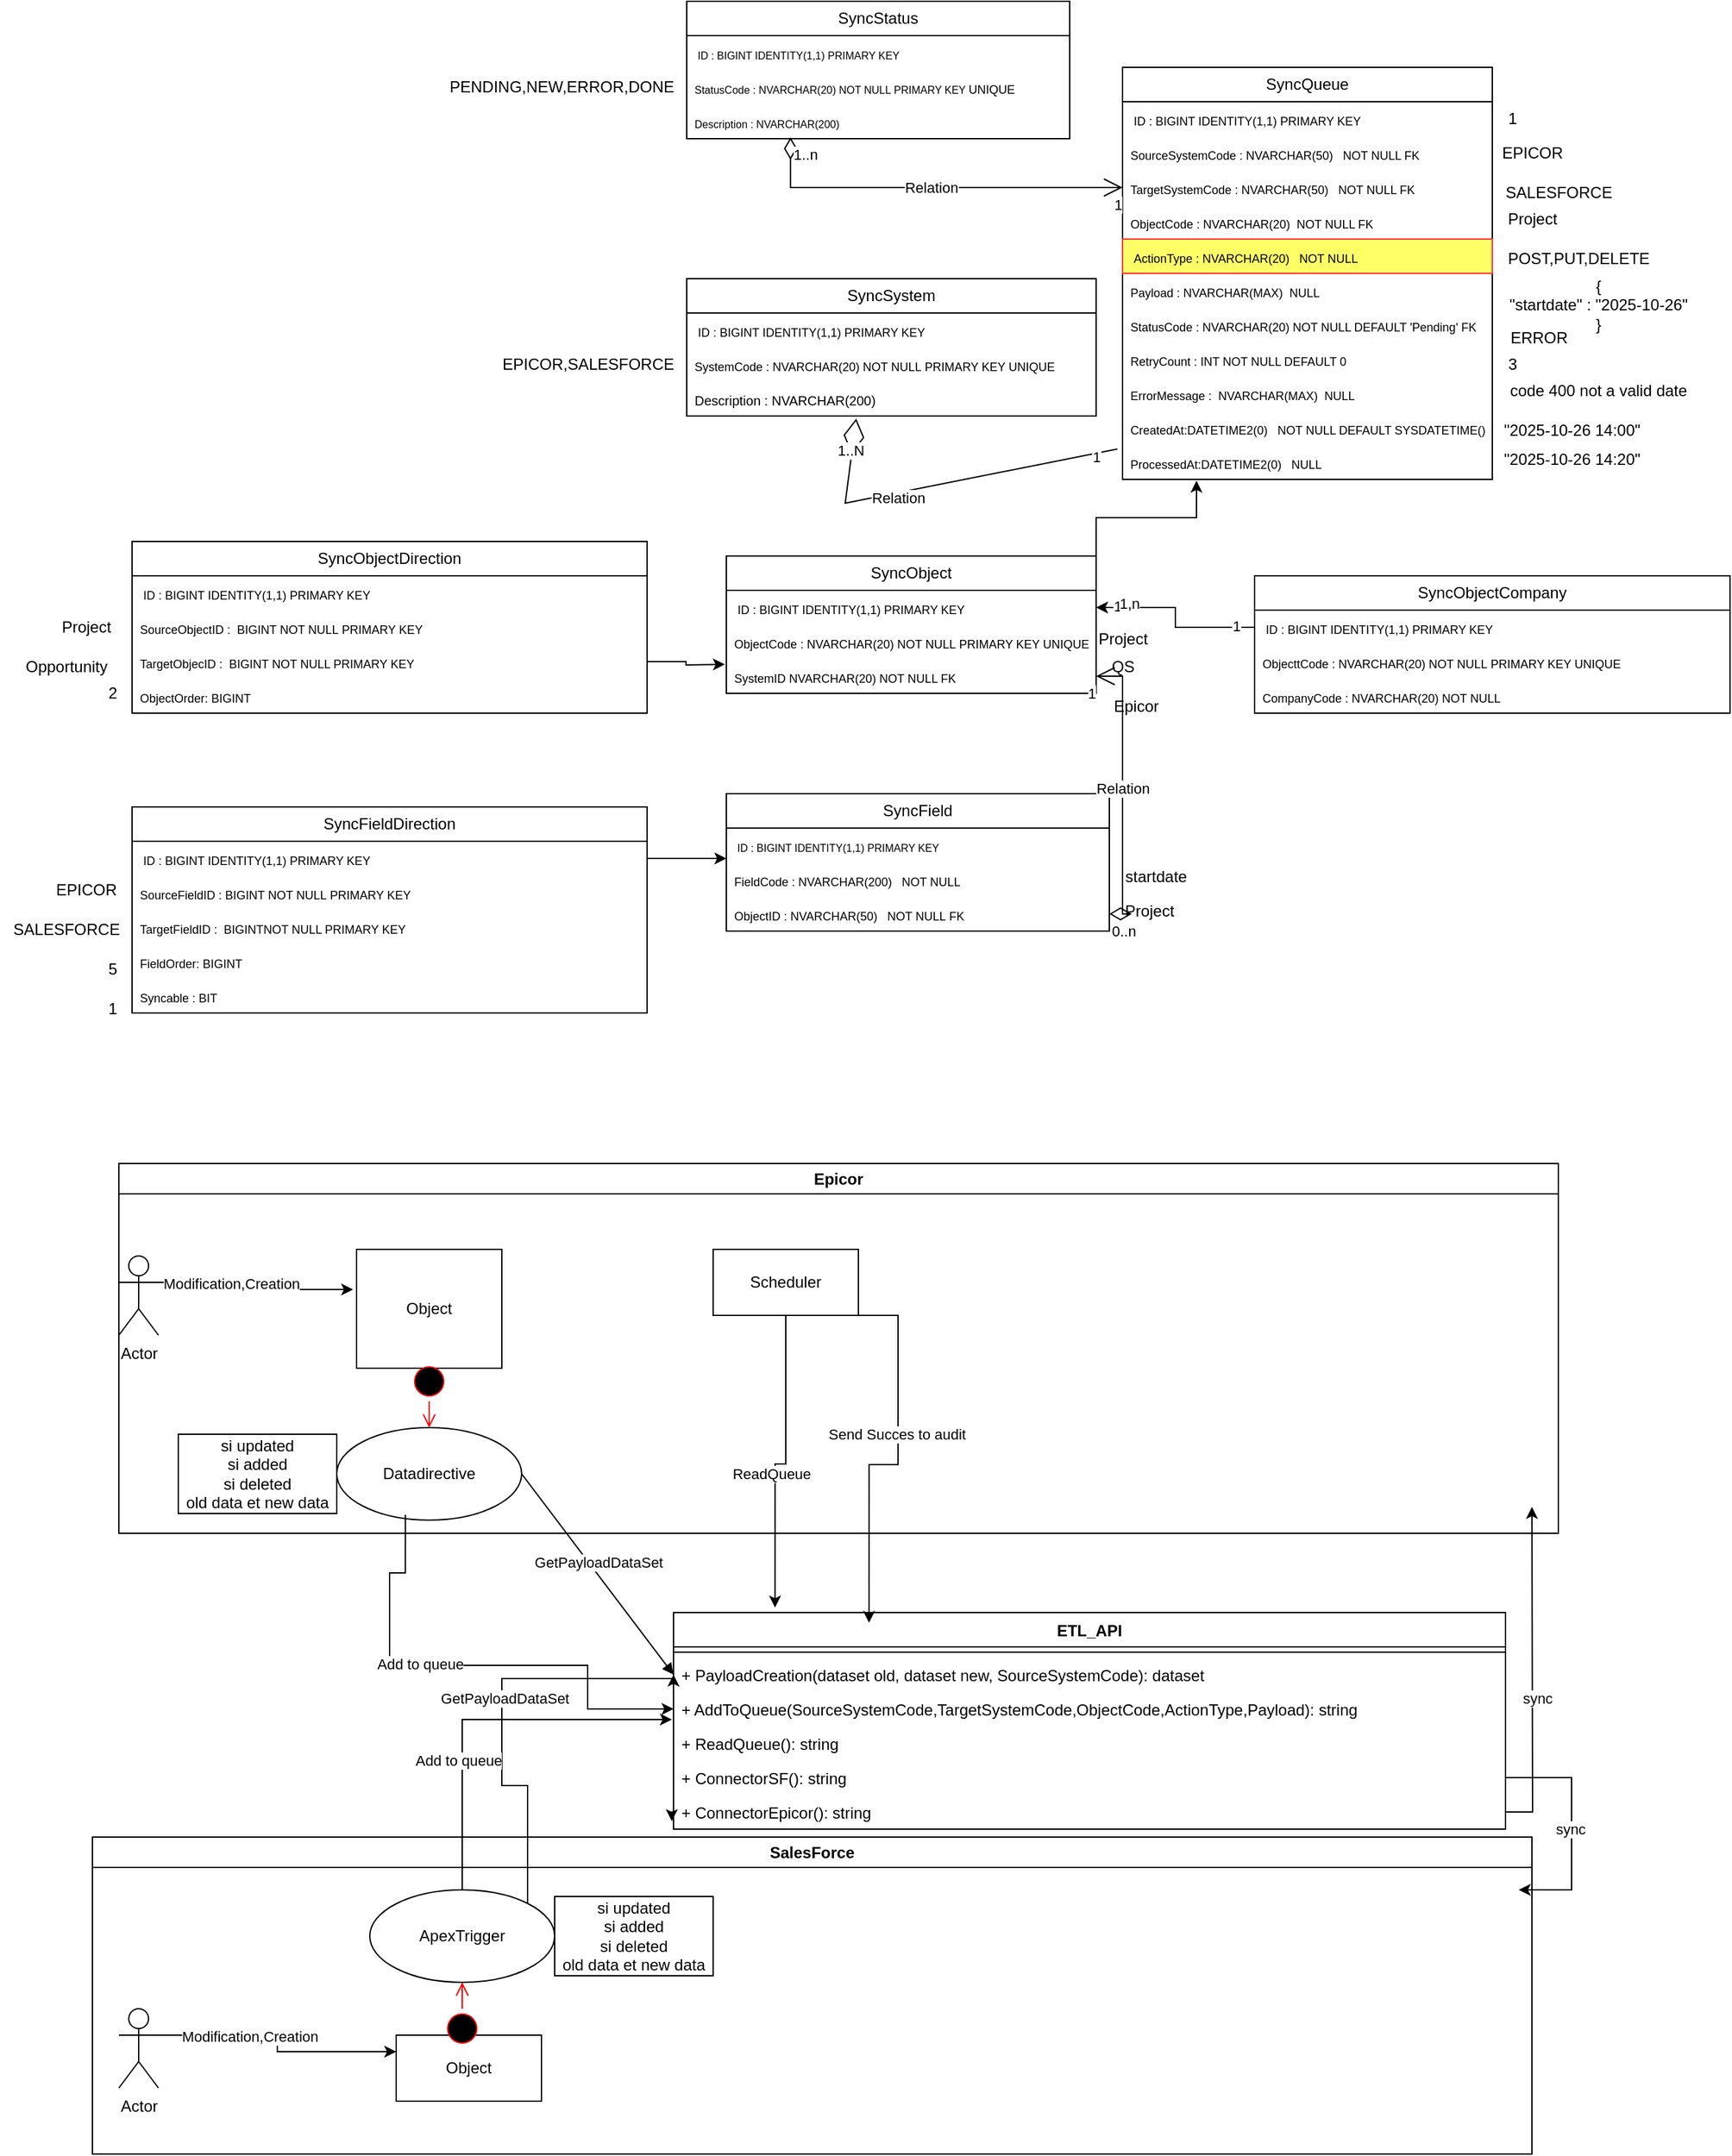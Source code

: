 <mxfile version="28.2.5">
  <diagram name="Page-1" id="Aj5_N3WaNxsP5dWTPXrr">
    <mxGraphModel dx="2253" dy="751" grid="1" gridSize="10" guides="1" tooltips="1" connect="1" arrows="1" fold="1" page="1" pageScale="1" pageWidth="827" pageHeight="1169" math="0" shadow="0">
      <root>
        <mxCell id="0" />
        <mxCell id="1" parent="0" />
        <mxCell id="Qb6BTMtfL8MH-y7f0pIz-1" value="&lt;span data-teams=&quot;true&quot;&gt;SyncQueue&lt;/span&gt;" style="swimlane;fontStyle=0;childLayout=stackLayout;horizontal=1;startSize=26;fillColor=none;horizontalStack=0;resizeParent=1;resizeParentMax=0;resizeLast=0;collapsible=1;marginBottom=0;whiteSpace=wrap;html=1;" parent="1" vertex="1">
          <mxGeometry x="290" y="70" width="280" height="312" as="geometry" />
        </mxCell>
        <mxCell id="Qb6BTMtfL8MH-y7f0pIz-2" value="&lt;span data-teams=&quot;true&quot;&gt;&lt;font style=&quot;font-size: 9px;&quot;&gt;&amp;nbsp;ID : BIGINT IDENTITY(1,1) PRIMARY KEY&lt;/font&gt;&lt;/span&gt;" style="text;strokeColor=none;fillColor=none;align=left;verticalAlign=top;spacingLeft=4;spacingRight=4;overflow=hidden;rotatable=0;points=[[0,0.5],[1,0.5]];portConstraint=eastwest;whiteSpace=wrap;html=1;" parent="Qb6BTMtfL8MH-y7f0pIz-1" vertex="1">
          <mxGeometry y="26" width="280" height="26" as="geometry" />
        </mxCell>
        <mxCell id="Qb6BTMtfL8MH-y7f0pIz-3" value="&lt;span data-teams=&quot;true&quot;&gt;&lt;font style=&quot;font-size: 9px;&quot;&gt;SourceSystemCode : NVARCHAR(50)&amp;nbsp;&amp;nbsp; NOT NULL FK&lt;/font&gt;&lt;/span&gt;" style="text;strokeColor=none;fillColor=none;align=left;verticalAlign=top;spacingLeft=4;spacingRight=4;overflow=hidden;rotatable=0;points=[[0,0.5],[1,0.5]];portConstraint=eastwest;whiteSpace=wrap;html=1;" parent="Qb6BTMtfL8MH-y7f0pIz-1" vertex="1">
          <mxGeometry y="52" width="280" height="26" as="geometry" />
        </mxCell>
        <mxCell id="Qb6BTMtfL8MH-y7f0pIz-4" value="&lt;span data-teams=&quot;true&quot;&gt;&lt;font style=&quot;font-size: 9px;&quot;&gt;TargetSystemCode : NVARCHAR(50)&amp;nbsp;&amp;nbsp; NOT NULL FK&lt;/font&gt;&lt;/span&gt;" style="text;strokeColor=none;fillColor=none;align=left;verticalAlign=top;spacingLeft=4;spacingRight=4;overflow=hidden;rotatable=0;points=[[0,0.5],[1,0.5]];portConstraint=eastwest;whiteSpace=wrap;html=1;" parent="Qb6BTMtfL8MH-y7f0pIz-1" vertex="1">
          <mxGeometry y="78" width="280" height="26" as="geometry" />
        </mxCell>
        <mxCell id="MTBKCmyBLElkbQ5yRE9a-2" value="&lt;span data-teams=&quot;true&quot;&gt;&lt;font style=&quot;font-size: 9px;&quot;&gt;ObjectCode : NVARCHAR(20)&amp;nbsp; NOT NULL FK&lt;/font&gt;&lt;/span&gt;" style="text;strokeColor=none;fillColor=none;align=left;verticalAlign=top;spacingLeft=4;spacingRight=4;overflow=hidden;rotatable=0;points=[[0,0.5],[1,0.5]];portConstraint=eastwest;whiteSpace=wrap;html=1;" parent="Qb6BTMtfL8MH-y7f0pIz-1" vertex="1">
          <mxGeometry y="104" width="280" height="26" as="geometry" />
        </mxCell>
        <mxCell id="MTBKCmyBLElkbQ5yRE9a-3" value="&lt;span data-teams=&quot;true&quot;&gt;&lt;font style=&quot;font-size: 9px;&quot;&gt;&amp;nbsp;ActionType : NVARCHAR(20)&amp;nbsp;&amp;nbsp; NOT NULL&lt;/font&gt;&lt;/span&gt;" style="text;strokeColor=#FF3333;fillColor=#FFFF66;align=left;verticalAlign=top;spacingLeft=4;spacingRight=4;overflow=hidden;rotatable=0;points=[[0,0.5],[1,0.5]];portConstraint=eastwest;whiteSpace=wrap;html=1;" parent="Qb6BTMtfL8MH-y7f0pIz-1" vertex="1">
          <mxGeometry y="130" width="280" height="26" as="geometry" />
        </mxCell>
        <mxCell id="MTBKCmyBLElkbQ5yRE9a-4" value="&lt;span data-teams=&quot;true&quot;&gt;&lt;font style=&quot;font-size: 9px;&quot;&gt;Payload : NVARCHAR(MAX)&amp;nbsp; NULL&lt;/font&gt;&lt;/span&gt;" style="text;strokeColor=none;fillColor=none;align=left;verticalAlign=top;spacingLeft=4;spacingRight=4;overflow=hidden;rotatable=0;points=[[0,0.5],[1,0.5]];portConstraint=eastwest;whiteSpace=wrap;html=1;" parent="Qb6BTMtfL8MH-y7f0pIz-1" vertex="1">
          <mxGeometry y="156" width="280" height="26" as="geometry" />
        </mxCell>
        <mxCell id="MTBKCmyBLElkbQ5yRE9a-5" value="&lt;span data-teams=&quot;true&quot;&gt;&lt;font style=&quot;font-size: 9px;&quot;&gt;StatusCode : NVARCHAR(20) NOT NULL DEFAULT &#39;Pending&#39; FK&lt;/font&gt;&lt;/span&gt;" style="text;strokeColor=none;fillColor=none;align=left;verticalAlign=top;spacingLeft=4;spacingRight=4;overflow=hidden;rotatable=0;points=[[0,0.5],[1,0.5]];portConstraint=eastwest;whiteSpace=wrap;html=1;" parent="Qb6BTMtfL8MH-y7f0pIz-1" vertex="1">
          <mxGeometry y="182" width="280" height="26" as="geometry" />
        </mxCell>
        <mxCell id="MTBKCmyBLElkbQ5yRE9a-6" value="&lt;span data-teams=&quot;true&quot;&gt;&lt;font style=&quot;font-size: 9px;&quot;&gt;RetryCount : INT NOT NULL DEFAULT 0&lt;/font&gt;&lt;/span&gt;" style="text;strokeColor=none;fillColor=none;align=left;verticalAlign=top;spacingLeft=4;spacingRight=4;overflow=hidden;rotatable=0;points=[[0,0.5],[1,0.5]];portConstraint=eastwest;whiteSpace=wrap;html=1;" parent="Qb6BTMtfL8MH-y7f0pIz-1" vertex="1">
          <mxGeometry y="208" width="280" height="26" as="geometry" />
        </mxCell>
        <mxCell id="MTBKCmyBLElkbQ5yRE9a-7" value="&lt;span data-teams=&quot;true&quot;&gt;&lt;font style=&quot;font-size: 9px;&quot;&gt;ErrorMessage :&amp;nbsp; NVARCHAR(MAX)&amp;nbsp; NULL&lt;/font&gt;&lt;/span&gt;" style="text;strokeColor=none;fillColor=none;align=left;verticalAlign=top;spacingLeft=4;spacingRight=4;overflow=hidden;rotatable=0;points=[[0,0.5],[1,0.5]];portConstraint=eastwest;whiteSpace=wrap;html=1;" parent="Qb6BTMtfL8MH-y7f0pIz-1" vertex="1">
          <mxGeometry y="234" width="280" height="26" as="geometry" />
        </mxCell>
        <mxCell id="MTBKCmyBLElkbQ5yRE9a-8" value="&lt;span data-teams=&quot;true&quot;&gt;&lt;font style=&quot;font-size: 9px;&quot;&gt;CreatedAt:DATETIME2(0)&amp;nbsp;&amp;nbsp; NOT NULL DEFAULT SYSDATETIME()&lt;/font&gt;&lt;/span&gt;" style="text;strokeColor=none;fillColor=none;align=left;verticalAlign=top;spacingLeft=4;spacingRight=4;overflow=hidden;rotatable=0;points=[[0,0.5],[1,0.5]];portConstraint=eastwest;whiteSpace=wrap;html=1;" parent="Qb6BTMtfL8MH-y7f0pIz-1" vertex="1">
          <mxGeometry y="260" width="280" height="26" as="geometry" />
        </mxCell>
        <mxCell id="MTBKCmyBLElkbQ5yRE9a-9" value="&lt;span data-teams=&quot;true&quot;&gt;&lt;font style=&quot;font-size: 9px;&quot;&gt;ProcessedAt:DATETIME2(0)&amp;nbsp;&amp;nbsp; NULL&lt;/font&gt;&lt;/span&gt;" style="text;strokeColor=none;fillColor=none;align=left;verticalAlign=top;spacingLeft=4;spacingRight=4;overflow=hidden;rotatable=0;points=[[0,0.5],[1,0.5]];portConstraint=eastwest;whiteSpace=wrap;html=1;" parent="Qb6BTMtfL8MH-y7f0pIz-1" vertex="1">
          <mxGeometry y="286" width="280" height="26" as="geometry" />
        </mxCell>
        <mxCell id="MTBKCmyBLElkbQ5yRE9a-10" value="SyncStatus" style="swimlane;fontStyle=0;childLayout=stackLayout;horizontal=1;startSize=26;fillColor=none;horizontalStack=0;resizeParent=1;resizeParentMax=0;resizeLast=0;collapsible=1;marginBottom=0;whiteSpace=wrap;html=1;" parent="1" vertex="1">
          <mxGeometry x="-40" y="20" width="290" height="104" as="geometry" />
        </mxCell>
        <mxCell id="MTBKCmyBLElkbQ5yRE9a-11" value="&lt;font style=&quot;font-size: 8px;&quot;&gt;&amp;nbsp;ID : BIGINT IDENTITY(1,1) PRIMARY KEY&lt;/font&gt;" style="text;strokeColor=none;fillColor=none;align=left;verticalAlign=top;spacingLeft=4;spacingRight=4;overflow=hidden;rotatable=0;points=[[0,0.5],[1,0.5]];portConstraint=eastwest;whiteSpace=wrap;html=1;" parent="MTBKCmyBLElkbQ5yRE9a-10" vertex="1">
          <mxGeometry y="26" width="290" height="26" as="geometry" />
        </mxCell>
        <mxCell id="MTBKCmyBLElkbQ5yRE9a-13" value="&lt;font style=&quot;font-size: 8px;&quot;&gt;&lt;font style=&quot;&quot;&gt;StatusCode&amp;nbsp;: NVARCHAR(20) NOT NULL&amp;nbsp;&lt;/font&gt;PRIMARY KEY&amp;nbsp;&lt;/font&gt;&lt;span style=&quot;font-size: 9px;&quot;&gt;UNIQUE&lt;/span&gt;" style="text;strokeColor=none;fillColor=none;align=left;verticalAlign=top;spacingLeft=4;spacingRight=4;overflow=hidden;rotatable=0;points=[[0,0.5],[1,0.5]];portConstraint=eastwest;whiteSpace=wrap;html=1;" parent="MTBKCmyBLElkbQ5yRE9a-10" vertex="1">
          <mxGeometry y="52" width="290" height="26" as="geometry" />
        </mxCell>
        <mxCell id="MTBKCmyBLElkbQ5yRE9a-19" value="&lt;font style=&quot;font-size: 8px;&quot;&gt;Description :&amp;nbsp;NVARCHAR(200)&amp;nbsp;&lt;/font&gt;" style="text;strokeColor=none;fillColor=none;align=left;verticalAlign=top;spacingLeft=4;spacingRight=4;overflow=hidden;rotatable=0;points=[[0,0.5],[1,0.5]];portConstraint=eastwest;whiteSpace=wrap;html=1;" parent="MTBKCmyBLElkbQ5yRE9a-10" vertex="1">
          <mxGeometry y="78" width="290" height="26" as="geometry" />
        </mxCell>
        <mxCell id="MTBKCmyBLElkbQ5yRE9a-16" value="Relation" style="endArrow=open;html=1;endSize=12;startArrow=diamondThin;startSize=14;startFill=0;edgeStyle=orthogonalEdgeStyle;rounded=0;entryX=0;entryY=0.5;entryDx=0;entryDy=0;exitX=0.271;exitY=0.962;exitDx=0;exitDy=0;exitPerimeter=0;" parent="1" source="MTBKCmyBLElkbQ5yRE9a-19" target="Qb6BTMtfL8MH-y7f0pIz-4" edge="1">
          <mxGeometry relative="1" as="geometry">
            <mxPoint x="97" y="130" as="sourcePoint" />
            <mxPoint x="250.0" y="198.914" as="targetPoint" />
          </mxGeometry>
        </mxCell>
        <mxCell id="MTBKCmyBLElkbQ5yRE9a-17" value="1..n" style="edgeLabel;resizable=0;html=1;align=left;verticalAlign=top;" parent="MTBKCmyBLElkbQ5yRE9a-16" connectable="0" vertex="1">
          <mxGeometry x="-1" relative="1" as="geometry" />
        </mxCell>
        <mxCell id="MTBKCmyBLElkbQ5yRE9a-18" value="1" style="edgeLabel;resizable=0;html=1;align=right;verticalAlign=top;" parent="MTBKCmyBLElkbQ5yRE9a-16" connectable="0" vertex="1">
          <mxGeometry x="1" relative="1" as="geometry" />
        </mxCell>
        <mxCell id="MTBKCmyBLElkbQ5yRE9a-21" value="SyncField" style="swimlane;fontStyle=0;childLayout=stackLayout;horizontal=1;startSize=26;fillColor=none;horizontalStack=0;resizeParent=1;resizeParentMax=0;resizeLast=0;collapsible=1;marginBottom=0;whiteSpace=wrap;html=1;" parent="1" vertex="1">
          <mxGeometry x="-10" y="620" width="290" height="104" as="geometry" />
        </mxCell>
        <mxCell id="MTBKCmyBLElkbQ5yRE9a-22" value="&lt;span style=&quot;font-size: 8px;&quot;&gt;&amp;nbsp;ID : BIGINT IDENTITY(1,1) PRIMARY KEY&lt;/span&gt;" style="text;strokeColor=none;fillColor=none;align=left;verticalAlign=top;spacingLeft=4;spacingRight=4;overflow=hidden;rotatable=0;points=[[0,0.5],[1,0.5]];portConstraint=eastwest;whiteSpace=wrap;html=1;" parent="MTBKCmyBLElkbQ5yRE9a-21" vertex="1">
          <mxGeometry y="26" width="290" height="26" as="geometry" />
        </mxCell>
        <mxCell id="Qzrrch7IK2g1BgYNQHYs-12" value="&lt;font style=&quot;font-size: 9px;&quot;&gt;FieldCode : NVARCHAR(200)&amp;nbsp;&amp;nbsp; NOT NULL&amp;nbsp;&lt;/font&gt;" style="text;strokeColor=none;fillColor=none;align=left;verticalAlign=top;spacingLeft=4;spacingRight=4;overflow=hidden;rotatable=0;points=[[0,0.5],[1,0.5]];portConstraint=eastwest;whiteSpace=wrap;html=1;" parent="MTBKCmyBLElkbQ5yRE9a-21" vertex="1">
          <mxGeometry y="52" width="290" height="26" as="geometry" />
        </mxCell>
        <mxCell id="MTBKCmyBLElkbQ5yRE9a-23" value="&lt;span style=&quot;font-size: 9px;&quot;&gt;ObjectID : NVARCHAR(50)&amp;nbsp;&amp;nbsp; NOT NULL&amp;nbsp;&lt;/span&gt;&lt;span style=&quot;font-size: 9px;&quot;&gt;FK&lt;/span&gt;" style="text;strokeColor=none;fillColor=none;align=left;verticalAlign=top;spacingLeft=4;spacingRight=4;overflow=hidden;rotatable=0;points=[[0,0.5],[1,0.5]];portConstraint=eastwest;whiteSpace=wrap;html=1;" parent="MTBKCmyBLElkbQ5yRE9a-21" vertex="1">
          <mxGeometry y="78" width="290" height="26" as="geometry" />
        </mxCell>
        <mxCell id="MTBKCmyBLElkbQ5yRE9a-25" value="SyncSystem" style="swimlane;fontStyle=0;childLayout=stackLayout;horizontal=1;startSize=26;fillColor=none;horizontalStack=0;resizeParent=1;resizeParentMax=0;resizeLast=0;collapsible=1;marginBottom=0;whiteSpace=wrap;html=1;" parent="1" vertex="1">
          <mxGeometry x="-40" y="230" width="310" height="104" as="geometry" />
        </mxCell>
        <mxCell id="MTBKCmyBLElkbQ5yRE9a-26" value="&lt;span style=&quot;font-size: 9px;&quot;&gt;&amp;nbsp;ID : BIGINT IDENTITY(1,1) PRIMARY KEY&lt;/span&gt;" style="text;strokeColor=none;fillColor=none;align=left;verticalAlign=top;spacingLeft=4;spacingRight=4;overflow=hidden;rotatable=0;points=[[0,0.5],[1,0.5]];portConstraint=eastwest;whiteSpace=wrap;html=1;" parent="MTBKCmyBLElkbQ5yRE9a-25" vertex="1">
          <mxGeometry y="26" width="310" height="26" as="geometry" />
        </mxCell>
        <mxCell id="MTBKCmyBLElkbQ5yRE9a-27" value="&lt;font style=&quot;font-size: 9px;&quot;&gt;&lt;font style=&quot;&quot;&gt;SystemCode&amp;nbsp;: NVARCHAR(20) NOT NULL&amp;nbsp;&lt;/font&gt;PRIMARY KEY UNIQUE&lt;/font&gt;" style="text;strokeColor=none;fillColor=none;align=left;verticalAlign=top;spacingLeft=4;spacingRight=4;overflow=hidden;rotatable=0;points=[[0,0.5],[1,0.5]];portConstraint=eastwest;whiteSpace=wrap;html=1;" parent="MTBKCmyBLElkbQ5yRE9a-25" vertex="1">
          <mxGeometry y="52" width="310" height="26" as="geometry" />
        </mxCell>
        <mxCell id="MTBKCmyBLElkbQ5yRE9a-28" value="&lt;font style=&quot;font-size: 10px;&quot;&gt;Description :&amp;nbsp;NVARCHAR(200)&amp;nbsp;&lt;/font&gt;" style="text;strokeColor=none;fillColor=none;align=left;verticalAlign=top;spacingLeft=4;spacingRight=4;overflow=hidden;rotatable=0;points=[[0,0.5],[1,0.5]];portConstraint=eastwest;whiteSpace=wrap;html=1;" parent="MTBKCmyBLElkbQ5yRE9a-25" vertex="1">
          <mxGeometry y="78" width="310" height="26" as="geometry" />
        </mxCell>
        <mxCell id="MTBKCmyBLElkbQ5yRE9a-29" value="" style="endArrow=diamondThin;endFill=0;endSize=24;html=1;rounded=0;entryX=0.414;entryY=1.077;entryDx=0;entryDy=0;entryPerimeter=0;exitX=-0.014;exitY=1.115;exitDx=0;exitDy=0;exitPerimeter=0;" parent="1" source="MTBKCmyBLElkbQ5yRE9a-8" target="MTBKCmyBLElkbQ5yRE9a-28" edge="1">
          <mxGeometry width="160" relative="1" as="geometry">
            <mxPoint x="120" y="440" as="sourcePoint" />
            <mxPoint x="230" y="390" as="targetPoint" />
            <Array as="points">
              <mxPoint x="80" y="400" />
            </Array>
          </mxGeometry>
        </mxCell>
        <mxCell id="MTBKCmyBLElkbQ5yRE9a-30" value="1..N" style="edgeLabel;html=1;align=center;verticalAlign=middle;resizable=0;points=[];" parent="MTBKCmyBLElkbQ5yRE9a-29" vertex="1" connectable="0">
          <mxGeometry x="0.824" y="1" relative="1" as="geometry">
            <mxPoint as="offset" />
          </mxGeometry>
        </mxCell>
        <mxCell id="MTBKCmyBLElkbQ5yRE9a-31" value="1" style="edgeLabel;html=1;align=center;verticalAlign=middle;resizable=0;points=[];" parent="MTBKCmyBLElkbQ5yRE9a-29" vertex="1" connectable="0">
          <mxGeometry x="-0.872" y="2" relative="1" as="geometry">
            <mxPoint as="offset" />
          </mxGeometry>
        </mxCell>
        <mxCell id="MTBKCmyBLElkbQ5yRE9a-32" value="Relation" style="edgeLabel;html=1;align=center;verticalAlign=middle;resizable=0;points=[];" parent="MTBKCmyBLElkbQ5yRE9a-29" vertex="1" connectable="0">
          <mxGeometry x="0.24" y="4" relative="1" as="geometry">
            <mxPoint as="offset" />
          </mxGeometry>
        </mxCell>
        <mxCell id="Qzrrch7IK2g1BgYNQHYs-1" value="SyncObject" style="swimlane;fontStyle=0;childLayout=stackLayout;horizontal=1;startSize=26;fillColor=none;horizontalStack=0;resizeParent=1;resizeParentMax=0;resizeLast=0;collapsible=1;marginBottom=0;whiteSpace=wrap;html=1;" parent="1" vertex="1">
          <mxGeometry x="-10" y="440" width="280" height="104" as="geometry" />
        </mxCell>
        <mxCell id="Qzrrch7IK2g1BgYNQHYs-2" value="&lt;span style=&quot;font-size: 9px;&quot;&gt;&amp;nbsp;ID : BIGINT IDENTITY(1,1) PRIMARY KEY&lt;/span&gt;" style="text;strokeColor=none;fillColor=none;align=left;verticalAlign=top;spacingLeft=4;spacingRight=4;overflow=hidden;rotatable=0;points=[[0,0.5],[1,0.5]];portConstraint=eastwest;whiteSpace=wrap;html=1;" parent="Qzrrch7IK2g1BgYNQHYs-1" vertex="1">
          <mxGeometry y="26" width="280" height="26" as="geometry" />
        </mxCell>
        <mxCell id="Qzrrch7IK2g1BgYNQHYs-3" value="&lt;font style=&quot;font-size: 9px;&quot;&gt;ObjectCode&amp;nbsp;&lt;font style=&quot;&quot;&gt;: NVARCHAR(20) NOT NULL&amp;nbsp;&lt;/font&gt;PRIMARY KEY UNIQUE&lt;/font&gt;" style="text;strokeColor=none;fillColor=none;align=left;verticalAlign=top;spacingLeft=4;spacingRight=4;overflow=hidden;rotatable=0;points=[[0,0.5],[1,0.5]];portConstraint=eastwest;whiteSpace=wrap;html=1;" parent="Qzrrch7IK2g1BgYNQHYs-1" vertex="1">
          <mxGeometry y="52" width="280" height="26" as="geometry" />
        </mxCell>
        <mxCell id="Qzrrch7IK2g1BgYNQHYs-8" value="&lt;font style=&quot;font-size: 9px;&quot;&gt;SystemID&amp;nbsp;&lt;font style=&quot;&quot;&gt;NVARCHAR(20) NOT NULL FK&lt;/font&gt;&amp;nbsp;&lt;/font&gt;" style="text;strokeColor=none;fillColor=none;align=left;verticalAlign=top;spacingLeft=4;spacingRight=4;overflow=hidden;rotatable=0;points=[[0,0.5],[1,0.5]];portConstraint=eastwest;whiteSpace=wrap;html=1;" parent="Qzrrch7IK2g1BgYNQHYs-1" vertex="1">
          <mxGeometry y="78" width="280" height="26" as="geometry" />
        </mxCell>
        <mxCell id="Qzrrch7IK2g1BgYNQHYs-9" value="Relation" style="endArrow=open;html=1;endSize=12;startArrow=diamondThin;startSize=14;startFill=0;edgeStyle=orthogonalEdgeStyle;rounded=0;entryX=1;entryY=0.5;entryDx=0;entryDy=0;exitX=1;exitY=0.5;exitDx=0;exitDy=0;" parent="1" source="MTBKCmyBLElkbQ5yRE9a-23" target="Qzrrch7IK2g1BgYNQHYs-8" edge="1">
          <mxGeometry relative="1" as="geometry">
            <mxPoint x="300" y="680" as="sourcePoint" />
            <mxPoint x="330" y="560" as="targetPoint" />
          </mxGeometry>
        </mxCell>
        <mxCell id="Qzrrch7IK2g1BgYNQHYs-10" value="0..n" style="edgeLabel;resizable=0;html=1;align=left;verticalAlign=top;" parent="Qzrrch7IK2g1BgYNQHYs-9" connectable="0" vertex="1">
          <mxGeometry x="-1" relative="1" as="geometry" />
        </mxCell>
        <mxCell id="Qzrrch7IK2g1BgYNQHYs-11" value="1" style="edgeLabel;resizable=0;html=1;align=right;verticalAlign=top;" parent="Qzrrch7IK2g1BgYNQHYs-9" connectable="0" vertex="1">
          <mxGeometry x="1" relative="1" as="geometry" />
        </mxCell>
        <mxCell id="hNZ9rFo7HgNfVF230UiR-13" value="Epicor" style="swimlane;whiteSpace=wrap;html=1;" parent="1" vertex="1">
          <mxGeometry x="-470" y="900" width="1090" height="280" as="geometry" />
        </mxCell>
        <mxCell id="hNZ9rFo7HgNfVF230UiR-14" value="Object" style="html=1;whiteSpace=wrap;" parent="hNZ9rFo7HgNfVF230UiR-13" vertex="1">
          <mxGeometry x="180" y="65" width="110" height="90" as="geometry" />
        </mxCell>
        <mxCell id="hNZ9rFo7HgNfVF230UiR-16" style="edgeStyle=orthogonalEdgeStyle;rounded=0;orthogonalLoop=1;jettySize=auto;html=1;exitX=1;exitY=0.333;exitDx=0;exitDy=0;exitPerimeter=0;entryX=-0.024;entryY=0.338;entryDx=0;entryDy=0;entryPerimeter=0;" parent="hNZ9rFo7HgNfVF230UiR-13" source="hNZ9rFo7HgNfVF230UiR-15" target="hNZ9rFo7HgNfVF230UiR-14" edge="1">
          <mxGeometry relative="1" as="geometry">
            <mxPoint x="110" y="100.118" as="targetPoint" />
          </mxGeometry>
        </mxCell>
        <mxCell id="hNZ9rFo7HgNfVF230UiR-17" value="Modification,Creation" style="edgeLabel;html=1;align=center;verticalAlign=middle;resizable=0;points=[];" parent="hNZ9rFo7HgNfVF230UiR-16" vertex="1" connectable="0">
          <mxGeometry x="-0.286" y="-1" relative="1" as="geometry">
            <mxPoint as="offset" />
          </mxGeometry>
        </mxCell>
        <mxCell id="hNZ9rFo7HgNfVF230UiR-15" value="Actor" style="shape=umlActor;verticalLabelPosition=bottom;verticalAlign=top;html=1;" parent="hNZ9rFo7HgNfVF230UiR-13" vertex="1">
          <mxGeometry y="70" width="30" height="60" as="geometry" />
        </mxCell>
        <mxCell id="hNZ9rFo7HgNfVF230UiR-20" value="Datadirective" style="ellipse;whiteSpace=wrap;html=1;" parent="hNZ9rFo7HgNfVF230UiR-13" vertex="1">
          <mxGeometry x="165" y="200" width="140" height="70" as="geometry" />
        </mxCell>
        <mxCell id="hNZ9rFo7HgNfVF230UiR-21" value="" style="ellipse;html=1;shape=startState;fillColor=#000000;strokeColor=#ff0000;" parent="hNZ9rFo7HgNfVF230UiR-13" vertex="1">
          <mxGeometry x="220" y="150" width="30" height="30" as="geometry" />
        </mxCell>
        <mxCell id="hNZ9rFo7HgNfVF230UiR-22" value="" style="edgeStyle=orthogonalEdgeStyle;html=1;verticalAlign=bottom;endArrow=open;endSize=8;strokeColor=#ff0000;rounded=0;entryX=0.5;entryY=0;entryDx=0;entryDy=0;" parent="hNZ9rFo7HgNfVF230UiR-13" source="hNZ9rFo7HgNfVF230UiR-21" target="hNZ9rFo7HgNfVF230UiR-20" edge="1">
          <mxGeometry relative="1" as="geometry">
            <mxPoint x="235" y="240" as="targetPoint" />
          </mxGeometry>
        </mxCell>
        <mxCell id="hNZ9rFo7HgNfVF230UiR-47" value="Scheduler" style="html=1;whiteSpace=wrap;" parent="hNZ9rFo7HgNfVF230UiR-13" vertex="1">
          <mxGeometry x="450" y="65" width="110" height="50" as="geometry" />
        </mxCell>
        <mxCell id="hNZ9rFo7HgNfVF230UiR-72" value="si updated&lt;div&gt;si added&lt;/div&gt;&lt;div&gt;si deleted&lt;/div&gt;&lt;div&gt;old data et new data&lt;/div&gt;" style="rounded=0;whiteSpace=wrap;html=1;" parent="hNZ9rFo7HgNfVF230UiR-13" vertex="1">
          <mxGeometry x="45" y="205" width="120" height="60" as="geometry" />
        </mxCell>
        <mxCell id="hNZ9rFo7HgNfVF230UiR-33" value="ETL_API" style="swimlane;fontStyle=1;align=center;verticalAlign=top;childLayout=stackLayout;horizontal=1;startSize=26;horizontalStack=0;resizeParent=1;resizeParentMax=0;resizeLast=0;collapsible=1;marginBottom=0;whiteSpace=wrap;html=1;" parent="1" vertex="1">
          <mxGeometry x="-50" y="1240" width="630" height="164" as="geometry" />
        </mxCell>
        <mxCell id="hNZ9rFo7HgNfVF230UiR-35" value="" style="line;strokeWidth=1;fillColor=none;align=left;verticalAlign=middle;spacingTop=-1;spacingLeft=3;spacingRight=3;rotatable=0;labelPosition=right;points=[];portConstraint=eastwest;strokeColor=inherit;" parent="hNZ9rFo7HgNfVF230UiR-33" vertex="1">
          <mxGeometry y="26" width="630" height="8" as="geometry" />
        </mxCell>
        <mxCell id="hNZ9rFo7HgNfVF230UiR-36" value="+ PayloadCreation(dataset old, dataset new, SourceSystemCode): dataset" style="text;strokeColor=none;fillColor=none;align=left;verticalAlign=top;spacingLeft=4;spacingRight=4;overflow=hidden;rotatable=0;points=[[0,0.5],[1,0.5]];portConstraint=eastwest;whiteSpace=wrap;html=1;" parent="hNZ9rFo7HgNfVF230UiR-33" vertex="1">
          <mxGeometry y="34" width="630" height="26" as="geometry" />
        </mxCell>
        <mxCell id="hNZ9rFo7HgNfVF230UiR-37" value="+ AddToQueue(SourceSystemCode,TargetSystemCode,ObjectCode,ActionType,Payload): string" style="text;strokeColor=none;fillColor=none;align=left;verticalAlign=top;spacingLeft=4;spacingRight=4;overflow=hidden;rotatable=0;points=[[0,0.5],[1,0.5]];portConstraint=eastwest;whiteSpace=wrap;html=1;" parent="hNZ9rFo7HgNfVF230UiR-33" vertex="1">
          <mxGeometry y="60" width="630" height="26" as="geometry" />
        </mxCell>
        <mxCell id="hNZ9rFo7HgNfVF230UiR-52" value="+ ReadQueue(): string" style="text;strokeColor=none;fillColor=none;align=left;verticalAlign=top;spacingLeft=4;spacingRight=4;overflow=hidden;rotatable=0;points=[[0,0.5],[1,0.5]];portConstraint=eastwest;whiteSpace=wrap;html=1;" parent="hNZ9rFo7HgNfVF230UiR-33" vertex="1">
          <mxGeometry y="86" width="630" height="26" as="geometry" />
        </mxCell>
        <mxCell id="hNZ9rFo7HgNfVF230UiR-69" style="edgeStyle=orthogonalEdgeStyle;rounded=0;orthogonalLoop=1;jettySize=auto;html=1;exitX=1;exitY=0.5;exitDx=0;exitDy=0;" parent="hNZ9rFo7HgNfVF230UiR-33" source="hNZ9rFo7HgNfVF230UiR-65" edge="1">
          <mxGeometry relative="1" as="geometry">
            <mxPoint x="640" y="210" as="targetPoint" />
            <Array as="points">
              <mxPoint x="680" y="125" />
              <mxPoint x="680" y="210" />
            </Array>
          </mxGeometry>
        </mxCell>
        <mxCell id="hNZ9rFo7HgNfVF230UiR-71" value="sync" style="edgeLabel;html=1;align=center;verticalAlign=middle;resizable=0;points=[];" parent="hNZ9rFo7HgNfVF230UiR-69" vertex="1" connectable="0">
          <mxGeometry x="0.017" y="-1" relative="1" as="geometry">
            <mxPoint as="offset" />
          </mxGeometry>
        </mxCell>
        <mxCell id="hNZ9rFo7HgNfVF230UiR-65" value="+ ConnectorSF(): string" style="text;strokeColor=none;fillColor=none;align=left;verticalAlign=top;spacingLeft=4;spacingRight=4;overflow=hidden;rotatable=0;points=[[0,0.5],[1,0.5]];portConstraint=eastwest;whiteSpace=wrap;html=1;" parent="hNZ9rFo7HgNfVF230UiR-33" vertex="1">
          <mxGeometry y="112" width="630" height="26" as="geometry" />
        </mxCell>
        <mxCell id="hNZ9rFo7HgNfVF230UiR-68" style="edgeStyle=orthogonalEdgeStyle;rounded=0;orthogonalLoop=1;jettySize=auto;html=1;exitX=1;exitY=0.5;exitDx=0;exitDy=0;" parent="hNZ9rFo7HgNfVF230UiR-33" source="hNZ9rFo7HgNfVF230UiR-66" edge="1">
          <mxGeometry relative="1" as="geometry">
            <mxPoint x="650" y="-80" as="targetPoint" />
          </mxGeometry>
        </mxCell>
        <mxCell id="hNZ9rFo7HgNfVF230UiR-70" value="sync" style="edgeLabel;html=1;align=center;verticalAlign=middle;resizable=0;points=[];" parent="hNZ9rFo7HgNfVF230UiR-68" vertex="1" connectable="0">
          <mxGeometry x="-0.155" y="-3" relative="1" as="geometry">
            <mxPoint as="offset" />
          </mxGeometry>
        </mxCell>
        <mxCell id="hNZ9rFo7HgNfVF230UiR-66" value="+ ConnectorEpicor(): string" style="text;strokeColor=none;fillColor=none;align=left;verticalAlign=top;spacingLeft=4;spacingRight=4;overflow=hidden;rotatable=0;points=[[0,0.5],[1,0.5]];portConstraint=eastwest;whiteSpace=wrap;html=1;" parent="hNZ9rFo7HgNfVF230UiR-33" vertex="1">
          <mxGeometry y="138" width="630" height="26" as="geometry" />
        </mxCell>
        <mxCell id="hNZ9rFo7HgNfVF230UiR-67" style="edgeStyle=orthogonalEdgeStyle;rounded=0;orthogonalLoop=1;jettySize=auto;html=1;exitX=0;exitY=0.5;exitDx=0;exitDy=0;entryX=-0.002;entryY=0.769;entryDx=0;entryDy=0;entryPerimeter=0;" parent="hNZ9rFo7HgNfVF230UiR-33" source="hNZ9rFo7HgNfVF230UiR-66" target="hNZ9rFo7HgNfVF230UiR-66" edge="1">
          <mxGeometry relative="1" as="geometry" />
        </mxCell>
        <mxCell id="hNZ9rFo7HgNfVF230UiR-38" value="GetPayloadDataSet" style="html=1;verticalAlign=bottom;endArrow=block;curved=0;rounded=0;exitX=1;exitY=0.5;exitDx=0;exitDy=0;entryX=0;entryY=0.5;entryDx=0;entryDy=0;" parent="1" source="hNZ9rFo7HgNfVF230UiR-20" target="hNZ9rFo7HgNfVF230UiR-36" edge="1">
          <mxGeometry width="80" relative="1" as="geometry">
            <mxPoint x="-60" y="1000" as="sourcePoint" />
            <mxPoint x="20" y="1000" as="targetPoint" />
          </mxGeometry>
        </mxCell>
        <mxCell id="hNZ9rFo7HgNfVF230UiR-41" style="edgeStyle=orthogonalEdgeStyle;rounded=0;orthogonalLoop=1;jettySize=auto;html=1;exitX=0.371;exitY=0.943;exitDx=0;exitDy=0;entryX=0;entryY=0.5;entryDx=0;entryDy=0;exitPerimeter=0;" parent="1" source="hNZ9rFo7HgNfVF230UiR-20" target="hNZ9rFo7HgNfVF230UiR-37" edge="1">
          <mxGeometry relative="1" as="geometry">
            <mxPoint x="-115" y="1333" as="targetPoint" />
            <mxPoint x="-300" y="1190" as="sourcePoint" />
            <Array as="points">
              <mxPoint x="-253" y="1210" />
              <mxPoint x="-265" y="1210" />
              <mxPoint x="-265" y="1280" />
              <mxPoint x="-115" y="1280" />
              <mxPoint x="-115" y="1313" />
            </Array>
          </mxGeometry>
        </mxCell>
        <mxCell id="hNZ9rFo7HgNfVF230UiR-44" value="Add to queue" style="edgeLabel;html=1;align=center;verticalAlign=middle;resizable=0;points=[];" parent="hNZ9rFo7HgNfVF230UiR-41" vertex="1" connectable="0">
          <mxGeometry x="-0.205" y="1" relative="1" as="geometry">
            <mxPoint as="offset" />
          </mxGeometry>
        </mxCell>
        <mxCell id="hNZ9rFo7HgNfVF230UiR-48" style="edgeStyle=orthogonalEdgeStyle;rounded=0;orthogonalLoop=1;jettySize=auto;html=1;exitX=0.5;exitY=1;exitDx=0;exitDy=0;entryX=0.122;entryY=-0.023;entryDx=0;entryDy=0;entryPerimeter=0;" parent="1" source="hNZ9rFo7HgNfVF230UiR-47" target="hNZ9rFo7HgNfVF230UiR-33" edge="1">
          <mxGeometry relative="1" as="geometry" />
        </mxCell>
        <mxCell id="hNZ9rFo7HgNfVF230UiR-49" value="ReadQueue" style="edgeLabel;html=1;align=center;verticalAlign=middle;resizable=0;points=[];" parent="hNZ9rFo7HgNfVF230UiR-48" vertex="1" connectable="0">
          <mxGeometry x="0.117" y="-3" relative="1" as="geometry">
            <mxPoint as="offset" />
          </mxGeometry>
        </mxCell>
        <mxCell id="hNZ9rFo7HgNfVF230UiR-50" style="edgeStyle=orthogonalEdgeStyle;rounded=0;orthogonalLoop=1;jettySize=auto;html=1;exitX=0.75;exitY=1;exitDx=0;exitDy=0;entryX=0.235;entryY=0.047;entryDx=0;entryDy=0;entryPerimeter=0;" parent="1" source="hNZ9rFo7HgNfVF230UiR-47" target="hNZ9rFo7HgNfVF230UiR-33" edge="1">
          <mxGeometry relative="1" as="geometry">
            <Array as="points">
              <mxPoint x="120" y="1015" />
              <mxPoint x="120" y="1128" />
              <mxPoint x="98" y="1128" />
            </Array>
          </mxGeometry>
        </mxCell>
        <mxCell id="hNZ9rFo7HgNfVF230UiR-51" value="Send Succes to audit" style="edgeLabel;html=1;align=center;verticalAlign=middle;resizable=0;points=[];" parent="hNZ9rFo7HgNfVF230UiR-50" vertex="1" connectable="0">
          <mxGeometry x="-0.063" y="-1" relative="1" as="geometry">
            <mxPoint y="1" as="offset" />
          </mxGeometry>
        </mxCell>
        <mxCell id="hNZ9rFo7HgNfVF230UiR-53" value="SalesForce" style="swimlane;whiteSpace=wrap;html=1;" parent="1" vertex="1">
          <mxGeometry x="-490" y="1410" width="1090" height="240" as="geometry" />
        </mxCell>
        <mxCell id="hNZ9rFo7HgNfVF230UiR-54" value="Actor" style="shape=umlActor;verticalLabelPosition=bottom;verticalAlign=top;html=1;outlineConnect=0;" parent="hNZ9rFo7HgNfVF230UiR-53" vertex="1">
          <mxGeometry x="20" y="130" width="30" height="60" as="geometry" />
        </mxCell>
        <mxCell id="hNZ9rFo7HgNfVF230UiR-57" value="Object" style="html=1;whiteSpace=wrap;" parent="hNZ9rFo7HgNfVF230UiR-53" vertex="1">
          <mxGeometry x="230" y="150" width="110" height="50" as="geometry" />
        </mxCell>
        <mxCell id="hNZ9rFo7HgNfVF230UiR-55" style="edgeStyle=orthogonalEdgeStyle;rounded=0;orthogonalLoop=1;jettySize=auto;html=1;exitX=1;exitY=0.333;exitDx=0;exitDy=0;exitPerimeter=0;entryX=0;entryY=0.25;entryDx=0;entryDy=0;" parent="hNZ9rFo7HgNfVF230UiR-53" source="hNZ9rFo7HgNfVF230UiR-54" target="hNZ9rFo7HgNfVF230UiR-57" edge="1">
          <mxGeometry relative="1" as="geometry">
            <mxPoint x="217" y="125" as="targetPoint" />
            <mxPoint x="70" y="120" as="sourcePoint" />
          </mxGeometry>
        </mxCell>
        <mxCell id="hNZ9rFo7HgNfVF230UiR-56" value="Modification,Creation" style="edgeLabel;html=1;align=center;verticalAlign=middle;resizable=0;points=[];" parent="hNZ9rFo7HgNfVF230UiR-55" vertex="1" connectable="0">
          <mxGeometry x="-0.286" y="-1" relative="1" as="geometry">
            <mxPoint as="offset" />
          </mxGeometry>
        </mxCell>
        <mxCell id="hNZ9rFo7HgNfVF230UiR-58" value="ApexTrigger" style="ellipse;whiteSpace=wrap;html=1;" parent="hNZ9rFo7HgNfVF230UiR-53" vertex="1">
          <mxGeometry x="210" y="40" width="140" height="70" as="geometry" />
        </mxCell>
        <mxCell id="hNZ9rFo7HgNfVF230UiR-59" value="" style="ellipse;html=1;shape=startState;fillColor=#000000;strokeColor=#ff0000;" parent="hNZ9rFo7HgNfVF230UiR-53" vertex="1">
          <mxGeometry x="265" y="130" width="30" height="30" as="geometry" />
        </mxCell>
        <mxCell id="hNZ9rFo7HgNfVF230UiR-60" value="" style="edgeStyle=orthogonalEdgeStyle;html=1;verticalAlign=bottom;endArrow=open;endSize=8;strokeColor=#ff0000;rounded=0;entryX=1;entryY=0.5;entryDx=0;entryDy=0;" parent="hNZ9rFo7HgNfVF230UiR-53" source="hNZ9rFo7HgNfVF230UiR-59" edge="1">
          <mxGeometry relative="1" as="geometry">
            <mxPoint x="280" y="110" as="targetPoint" />
          </mxGeometry>
        </mxCell>
        <mxCell id="hNZ9rFo7HgNfVF230UiR-73" value="si updated&lt;div&gt;si added&lt;/div&gt;&lt;div&gt;si deleted&lt;/div&gt;&lt;div&gt;old data et new data&lt;/div&gt;" style="rounded=0;whiteSpace=wrap;html=1;" parent="hNZ9rFo7HgNfVF230UiR-53" vertex="1">
          <mxGeometry x="350" y="45" width="120" height="60" as="geometry" />
        </mxCell>
        <mxCell id="hNZ9rFo7HgNfVF230UiR-61" style="edgeStyle=orthogonalEdgeStyle;rounded=0;orthogonalLoop=1;jettySize=auto;html=1;exitX=1;exitY=0;exitDx=0;exitDy=0;entryX=0;entryY=0.5;entryDx=0;entryDy=0;" parent="1" source="hNZ9rFo7HgNfVF230UiR-58" target="hNZ9rFo7HgNfVF230UiR-36" edge="1">
          <mxGeometry relative="1" as="geometry">
            <mxPoint x="-190" y="1290" as="targetPoint" />
            <Array as="points">
              <mxPoint x="-160" y="1371" />
              <mxPoint x="-180" y="1371" />
              <mxPoint x="-180" y="1290" />
              <mxPoint x="-50" y="1290" />
            </Array>
          </mxGeometry>
        </mxCell>
        <mxCell id="hNZ9rFo7HgNfVF230UiR-63" value="GetPayloadDataSet" style="edgeLabel;html=1;align=center;verticalAlign=middle;resizable=0;points=[];" parent="hNZ9rFo7HgNfVF230UiR-61" vertex="1" connectable="0">
          <mxGeometry x="0.083" y="-2" relative="1" as="geometry">
            <mxPoint as="offset" />
          </mxGeometry>
        </mxCell>
        <mxCell id="hNZ9rFo7HgNfVF230UiR-62" style="edgeStyle=orthogonalEdgeStyle;rounded=0;orthogonalLoop=1;jettySize=auto;html=1;exitX=0.5;exitY=0;exitDx=0;exitDy=0;entryX=-0.002;entryY=0.808;entryDx=0;entryDy=0;entryPerimeter=0;" parent="1" source="hNZ9rFo7HgNfVF230UiR-58" target="hNZ9rFo7HgNfVF230UiR-37" edge="1">
          <mxGeometry relative="1" as="geometry" />
        </mxCell>
        <mxCell id="hNZ9rFo7HgNfVF230UiR-64" value="Add to queue" style="edgeLabel;html=1;align=center;verticalAlign=middle;resizable=0;points=[];" parent="hNZ9rFo7HgNfVF230UiR-62" vertex="1" connectable="0">
          <mxGeometry x="-0.319" y="3" relative="1" as="geometry">
            <mxPoint as="offset" />
          </mxGeometry>
        </mxCell>
        <mxCell id="8bQzE6Kmlg_8_YY8ckR2-4" value="SyncObjectDirection" style="swimlane;fontStyle=0;childLayout=stackLayout;horizontal=1;startSize=26;fillColor=none;horizontalStack=0;resizeParent=1;resizeParentMax=0;resizeLast=0;collapsible=1;marginBottom=0;whiteSpace=wrap;html=1;" vertex="1" parent="1">
          <mxGeometry x="-460" y="429" width="390" height="130" as="geometry" />
        </mxCell>
        <mxCell id="8bQzE6Kmlg_8_YY8ckR2-5" value="&lt;span style=&quot;font-size: 9px;&quot;&gt;&amp;nbsp;ID : BIGINT IDENTITY(1,1) PRIMARY KEY&lt;/span&gt;" style="text;strokeColor=none;fillColor=none;align=left;verticalAlign=top;spacingLeft=4;spacingRight=4;overflow=hidden;rotatable=0;points=[[0,0.5],[1,0.5]];portConstraint=eastwest;whiteSpace=wrap;html=1;" vertex="1" parent="8bQzE6Kmlg_8_YY8ckR2-4">
          <mxGeometry y="26" width="390" height="26" as="geometry" />
        </mxCell>
        <mxCell id="8bQzE6Kmlg_8_YY8ckR2-6" value="&lt;font style=&quot;font-size: 9px;&quot;&gt;SourceObjectID&amp;nbsp;&lt;font style=&quot;&quot;&gt;:&amp;nbsp;&amp;nbsp;BIGINT&amp;nbsp;NOT NULL&amp;nbsp;&lt;/font&gt;PRIMARY KEY&amp;nbsp;&lt;/font&gt;" style="text;strokeColor=none;fillColor=none;align=left;verticalAlign=top;spacingLeft=4;spacingRight=4;overflow=hidden;rotatable=0;points=[[0,0.5],[1,0.5]];portConstraint=eastwest;whiteSpace=wrap;html=1;" vertex="1" parent="8bQzE6Kmlg_8_YY8ckR2-4">
          <mxGeometry y="52" width="390" height="26" as="geometry" />
        </mxCell>
        <mxCell id="8bQzE6Kmlg_8_YY8ckR2-7" value="&lt;font style=&quot;font-size: 9px;&quot;&gt;&lt;font style=&quot;&quot;&gt;TargetObjecID :&amp;nbsp;&amp;nbsp;BIGINT&amp;nbsp;NOT NULL PRIMARY KEY&amp;nbsp;&amp;nbsp;&lt;/font&gt;&lt;/font&gt;" style="text;strokeColor=none;fillColor=none;align=left;verticalAlign=top;spacingLeft=4;spacingRight=4;overflow=hidden;rotatable=0;points=[[0,0.5],[1,0.5]];portConstraint=eastwest;whiteSpace=wrap;html=1;" vertex="1" parent="8bQzE6Kmlg_8_YY8ckR2-4">
          <mxGeometry y="78" width="390" height="26" as="geometry" />
        </mxCell>
        <mxCell id="8bQzE6Kmlg_8_YY8ckR2-12" value="&lt;font style=&quot;font-size: 9px;&quot;&gt;ObjectOrder: BIGINT&lt;/font&gt;" style="text;strokeColor=none;fillColor=none;align=left;verticalAlign=top;spacingLeft=4;spacingRight=4;overflow=hidden;rotatable=0;points=[[0,0.5],[1,0.5]];portConstraint=eastwest;whiteSpace=wrap;html=1;" vertex="1" parent="8bQzE6Kmlg_8_YY8ckR2-4">
          <mxGeometry y="104" width="390" height="26" as="geometry" />
        </mxCell>
        <mxCell id="8bQzE6Kmlg_8_YY8ckR2-10" style="edgeStyle=orthogonalEdgeStyle;rounded=0;orthogonalLoop=1;jettySize=auto;html=1;exitX=1;exitY=0.5;exitDx=0;exitDy=0;entryX=-0.004;entryY=0.154;entryDx=0;entryDy=0;entryPerimeter=0;" edge="1" parent="1" source="8bQzE6Kmlg_8_YY8ckR2-7">
          <mxGeometry relative="1" as="geometry">
            <mxPoint x="-11.12" y="522.004" as="targetPoint" />
          </mxGeometry>
        </mxCell>
        <mxCell id="8bQzE6Kmlg_8_YY8ckR2-18" value="SyncFieldDirection" style="swimlane;fontStyle=0;childLayout=stackLayout;horizontal=1;startSize=26;fillColor=none;horizontalStack=0;resizeParent=1;resizeParentMax=0;resizeLast=0;collapsible=1;marginBottom=0;whiteSpace=wrap;html=1;" vertex="1" parent="1">
          <mxGeometry x="-460" y="630" width="390" height="156" as="geometry" />
        </mxCell>
        <mxCell id="8bQzE6Kmlg_8_YY8ckR2-19" value="&lt;span style=&quot;font-size: 9px;&quot;&gt;&amp;nbsp;ID : BIGINT IDENTITY(1,1) PRIMARY KEY&lt;/span&gt;" style="text;strokeColor=none;fillColor=none;align=left;verticalAlign=top;spacingLeft=4;spacingRight=4;overflow=hidden;rotatable=0;points=[[0,0.5],[1,0.5]];portConstraint=eastwest;whiteSpace=wrap;html=1;" vertex="1" parent="8bQzE6Kmlg_8_YY8ckR2-18">
          <mxGeometry y="26" width="390" height="26" as="geometry" />
        </mxCell>
        <mxCell id="8bQzE6Kmlg_8_YY8ckR2-20" value="&lt;font style=&quot;font-size: 9px;&quot;&gt;SourceFieldID&amp;nbsp;&lt;font style=&quot;&quot;&gt;:&amp;nbsp;BIGINT&amp;nbsp;NOT NULL&amp;nbsp;&lt;/font&gt;PRIMARY KEY&amp;nbsp;&lt;/font&gt;" style="text;strokeColor=none;fillColor=none;align=left;verticalAlign=top;spacingLeft=4;spacingRight=4;overflow=hidden;rotatable=0;points=[[0,0.5],[1,0.5]];portConstraint=eastwest;whiteSpace=wrap;html=1;" vertex="1" parent="8bQzE6Kmlg_8_YY8ckR2-18">
          <mxGeometry y="52" width="390" height="26" as="geometry" />
        </mxCell>
        <mxCell id="8bQzE6Kmlg_8_YY8ckR2-21" value="&lt;font style=&quot;font-size: 9px;&quot;&gt;&lt;font style=&quot;&quot;&gt;TargetFieldID&amp;nbsp;:&amp;nbsp;&amp;nbsp;BIGINTNOT NULL PRIMARY KEY&amp;nbsp;&amp;nbsp;&lt;/font&gt;&lt;/font&gt;" style="text;strokeColor=none;fillColor=none;align=left;verticalAlign=top;spacingLeft=4;spacingRight=4;overflow=hidden;rotatable=0;points=[[0,0.5],[1,0.5]];portConstraint=eastwest;whiteSpace=wrap;html=1;" vertex="1" parent="8bQzE6Kmlg_8_YY8ckR2-18">
          <mxGeometry y="78" width="390" height="26" as="geometry" />
        </mxCell>
        <mxCell id="8bQzE6Kmlg_8_YY8ckR2-22" value="&lt;font style=&quot;font-size: 9px;&quot;&gt;FieldOrder: BIGINT&lt;/font&gt;" style="text;strokeColor=none;fillColor=none;align=left;verticalAlign=top;spacingLeft=4;spacingRight=4;overflow=hidden;rotatable=0;points=[[0,0.5],[1,0.5]];portConstraint=eastwest;whiteSpace=wrap;html=1;" vertex="1" parent="8bQzE6Kmlg_8_YY8ckR2-18">
          <mxGeometry y="104" width="390" height="26" as="geometry" />
        </mxCell>
        <mxCell id="hNZ9rFo7HgNfVF230UiR-10" value="&lt;font style=&quot;font-size: 9px;&quot;&gt;Syncable : BIT&lt;/font&gt;" style="text;strokeColor=none;fillColor=none;align=left;verticalAlign=top;spacingLeft=4;spacingRight=4;overflow=hidden;rotatable=0;points=[[0,0.5],[1,0.5]];portConstraint=eastwest;whiteSpace=wrap;html=1;" parent="8bQzE6Kmlg_8_YY8ckR2-18" vertex="1">
          <mxGeometry y="130" width="390" height="26" as="geometry" />
        </mxCell>
        <mxCell id="8bQzE6Kmlg_8_YY8ckR2-23" style="edgeStyle=orthogonalEdgeStyle;rounded=0;orthogonalLoop=1;jettySize=auto;html=1;exitX=1;exitY=0.5;exitDx=0;exitDy=0;entryX=0;entryY=0.885;entryDx=0;entryDy=0;entryPerimeter=0;" edge="1" parent="1" source="8bQzE6Kmlg_8_YY8ckR2-19" target="MTBKCmyBLElkbQ5yRE9a-22">
          <mxGeometry relative="1" as="geometry" />
        </mxCell>
        <mxCell id="8bQzE6Kmlg_8_YY8ckR2-24" value="PENDING,NEW,ERROR,DONE" style="text;html=1;align=center;verticalAlign=middle;resizable=0;points=[];autosize=1;strokeColor=none;fillColor=none;" vertex="1" parent="1">
          <mxGeometry x="-230" y="70" width="190" height="30" as="geometry" />
        </mxCell>
        <mxCell id="8bQzE6Kmlg_8_YY8ckR2-25" value="EPICOR,SALESFORCE" style="text;html=1;align=center;verticalAlign=middle;resizable=0;points=[];autosize=1;strokeColor=none;fillColor=none;" vertex="1" parent="1">
          <mxGeometry x="-190" y="280" width="150" height="30" as="geometry" />
        </mxCell>
        <mxCell id="8bQzE6Kmlg_8_YY8ckR2-26" value="1" style="text;html=1;align=center;verticalAlign=middle;resizable=0;points=[];autosize=1;strokeColor=none;fillColor=none;" vertex="1" parent="1">
          <mxGeometry x="570" y="94" width="30" height="30" as="geometry" />
        </mxCell>
        <mxCell id="8bQzE6Kmlg_8_YY8ckR2-27" value="EPICOR" style="text;html=1;align=center;verticalAlign=middle;resizable=0;points=[];autosize=1;strokeColor=none;fillColor=none;" vertex="1" parent="1">
          <mxGeometry x="565" y="120" width="70" height="30" as="geometry" />
        </mxCell>
        <mxCell id="8bQzE6Kmlg_8_YY8ckR2-28" value="SALESFORCE" style="text;html=1;align=center;verticalAlign=middle;resizable=0;points=[];autosize=1;strokeColor=none;fillColor=none;" vertex="1" parent="1">
          <mxGeometry x="570" y="150" width="100" height="30" as="geometry" />
        </mxCell>
        <mxCell id="8bQzE6Kmlg_8_YY8ckR2-29" value="Project" style="text;html=1;align=center;verticalAlign=middle;resizable=0;points=[];autosize=1;strokeColor=none;fillColor=none;" vertex="1" parent="1">
          <mxGeometry x="570" y="170" width="60" height="30" as="geometry" />
        </mxCell>
        <mxCell id="8bQzE6Kmlg_8_YY8ckR2-30" value="POST,PUT,DELETE" style="text;html=1;align=center;verticalAlign=middle;resizable=0;points=[];autosize=1;strokeColor=none;fillColor=none;" vertex="1" parent="1">
          <mxGeometry x="570" y="200" width="130" height="30" as="geometry" />
        </mxCell>
        <mxCell id="8bQzE6Kmlg_8_YY8ckR2-31" value="{&lt;div&gt;&quot;startdate&quot; : &quot;2025-10-26&quot;&lt;br&gt;&lt;div&gt;}&lt;/div&gt;&lt;/div&gt;" style="text;html=1;align=center;verticalAlign=middle;resizable=0;points=[];autosize=1;strokeColor=none;fillColor=none;" vertex="1" parent="1">
          <mxGeometry x="570" y="220" width="160" height="60" as="geometry" />
        </mxCell>
        <mxCell id="8bQzE6Kmlg_8_YY8ckR2-32" value="3" style="text;html=1;align=center;verticalAlign=middle;resizable=0;points=[];autosize=1;strokeColor=none;fillColor=none;" vertex="1" parent="1">
          <mxGeometry x="570" y="280" width="30" height="30" as="geometry" />
        </mxCell>
        <mxCell id="8bQzE6Kmlg_8_YY8ckR2-33" value="code 400 not a valid date" style="text;html=1;align=center;verticalAlign=middle;resizable=0;points=[];autosize=1;strokeColor=none;fillColor=none;" vertex="1" parent="1">
          <mxGeometry x="570" y="300" width="160" height="30" as="geometry" />
        </mxCell>
        <mxCell id="8bQzE6Kmlg_8_YY8ckR2-34" value="ERROR" style="text;html=1;align=center;verticalAlign=middle;resizable=0;points=[];autosize=1;strokeColor=none;fillColor=none;" vertex="1" parent="1">
          <mxGeometry x="570" y="260" width="70" height="30" as="geometry" />
        </mxCell>
        <mxCell id="8bQzE6Kmlg_8_YY8ckR2-35" value="&quot;2025-10-26 14:00&quot;" style="text;html=1;align=center;verticalAlign=middle;resizable=0;points=[];autosize=1;strokeColor=none;fillColor=none;" vertex="1" parent="1">
          <mxGeometry x="565" y="330" width="130" height="30" as="geometry" />
        </mxCell>
        <mxCell id="8bQzE6Kmlg_8_YY8ckR2-36" value="&quot;2025-10-26 14:20&quot;" style="text;html=1;align=center;verticalAlign=middle;resizable=0;points=[];autosize=1;strokeColor=none;fillColor=none;" vertex="1" parent="1">
          <mxGeometry x="565" y="352" width="130" height="30" as="geometry" />
        </mxCell>
        <mxCell id="8bQzE6Kmlg_8_YY8ckR2-37" value="Project" style="text;html=1;align=center;verticalAlign=middle;resizable=0;points=[];autosize=1;strokeColor=none;fillColor=none;" vertex="1" parent="1">
          <mxGeometry x="-525" y="479" width="60" height="30" as="geometry" />
        </mxCell>
        <mxCell id="8bQzE6Kmlg_8_YY8ckR2-38" value="Opportunity" style="text;html=1;align=center;verticalAlign=middle;resizable=0;points=[];autosize=1;strokeColor=none;fillColor=none;" vertex="1" parent="1">
          <mxGeometry x="-555" y="509" width="90" height="30" as="geometry" />
        </mxCell>
        <mxCell id="8bQzE6Kmlg_8_YY8ckR2-39" value="2" style="text;html=1;align=center;verticalAlign=middle;resizable=0;points=[];autosize=1;strokeColor=none;fillColor=none;" vertex="1" parent="1">
          <mxGeometry x="-490" y="529" width="30" height="30" as="geometry" />
        </mxCell>
        <mxCell id="8bQzE6Kmlg_8_YY8ckR2-40" value="EPICOR" style="text;html=1;align=center;verticalAlign=middle;resizable=0;points=[];autosize=1;strokeColor=none;fillColor=none;" vertex="1" parent="1">
          <mxGeometry x="-530" y="678" width="70" height="30" as="geometry" />
        </mxCell>
        <mxCell id="8bQzE6Kmlg_8_YY8ckR2-41" value="SALESFORCE" style="text;html=1;align=center;verticalAlign=middle;resizable=0;points=[];autosize=1;strokeColor=none;fillColor=none;" vertex="1" parent="1">
          <mxGeometry x="-560" y="708" width="100" height="30" as="geometry" />
        </mxCell>
        <mxCell id="8bQzE6Kmlg_8_YY8ckR2-44" value="5" style="text;html=1;align=center;verticalAlign=middle;resizable=0;points=[];autosize=1;strokeColor=none;fillColor=none;" vertex="1" parent="1">
          <mxGeometry x="-490" y="738" width="30" height="30" as="geometry" />
        </mxCell>
        <mxCell id="8bQzE6Kmlg_8_YY8ckR2-45" value="1" style="text;html=1;align=center;verticalAlign=middle;resizable=0;points=[];autosize=1;strokeColor=none;fillColor=none;" vertex="1" parent="1">
          <mxGeometry x="-490" y="768" width="30" height="30" as="geometry" />
        </mxCell>
        <mxCell id="8bQzE6Kmlg_8_YY8ckR2-46" value="Project" style="text;html=1;align=center;verticalAlign=middle;resizable=0;points=[];autosize=1;strokeColor=none;fillColor=none;" vertex="1" parent="1">
          <mxGeometry x="260" y="488" width="60" height="30" as="geometry" />
        </mxCell>
        <mxCell id="8bQzE6Kmlg_8_YY8ckR2-47" value="QS" style="text;html=1;align=center;verticalAlign=middle;resizable=0;points=[];autosize=1;strokeColor=none;fillColor=none;" vertex="1" parent="1">
          <mxGeometry x="270" y="509" width="40" height="30" as="geometry" />
        </mxCell>
        <mxCell id="8bQzE6Kmlg_8_YY8ckR2-48" value="Epicor" style="text;html=1;align=center;verticalAlign=middle;resizable=0;points=[];autosize=1;strokeColor=none;fillColor=none;" vertex="1" parent="1">
          <mxGeometry x="270" y="539" width="60" height="30" as="geometry" />
        </mxCell>
        <mxCell id="8bQzE6Kmlg_8_YY8ckR2-49" value="startdate" style="text;html=1;align=center;verticalAlign=middle;resizable=0;points=[];autosize=1;strokeColor=none;fillColor=none;" vertex="1" parent="1">
          <mxGeometry x="280" y="668" width="70" height="30" as="geometry" />
        </mxCell>
        <mxCell id="8bQzE6Kmlg_8_YY8ckR2-50" value="Project" style="text;html=1;align=center;verticalAlign=middle;resizable=0;points=[];autosize=1;strokeColor=none;fillColor=none;" vertex="1" parent="1">
          <mxGeometry x="280" y="694" width="60" height="30" as="geometry" />
        </mxCell>
        <mxCell id="8bQzE6Kmlg_8_YY8ckR2-57" style="edgeStyle=orthogonalEdgeStyle;rounded=0;orthogonalLoop=1;jettySize=auto;html=1;exitX=1;exitY=0;exitDx=0;exitDy=0;entryX=0.2;entryY=1.038;entryDx=0;entryDy=0;entryPerimeter=0;" edge="1" parent="1" source="Qzrrch7IK2g1BgYNQHYs-1" target="MTBKCmyBLElkbQ5yRE9a-9">
          <mxGeometry relative="1" as="geometry" />
        </mxCell>
        <mxCell id="8bQzE6Kmlg_8_YY8ckR2-63" value="SyncObjectCompany" style="swimlane;fontStyle=0;childLayout=stackLayout;horizontal=1;startSize=26;fillColor=none;horizontalStack=0;resizeParent=1;resizeParentMax=0;resizeLast=0;collapsible=1;marginBottom=0;whiteSpace=wrap;html=1;" vertex="1" parent="1">
          <mxGeometry x="390" y="455" width="360" height="104" as="geometry" />
        </mxCell>
        <mxCell id="8bQzE6Kmlg_8_YY8ckR2-64" value="&lt;span style=&quot;font-size: 9px;&quot;&gt;&amp;nbsp;ID : BIGINT IDENTITY(1,1) PRIMARY KEY&lt;/span&gt;" style="text;strokeColor=none;fillColor=none;align=left;verticalAlign=top;spacingLeft=4;spacingRight=4;overflow=hidden;rotatable=0;points=[[0,0.5],[1,0.5]];portConstraint=eastwest;whiteSpace=wrap;html=1;" vertex="1" parent="8bQzE6Kmlg_8_YY8ckR2-63">
          <mxGeometry y="26" width="360" height="26" as="geometry" />
        </mxCell>
        <mxCell id="8bQzE6Kmlg_8_YY8ckR2-65" value="&lt;font style=&quot;font-size: 9px;&quot;&gt;ObjecttCode&amp;nbsp;&lt;font style=&quot;&quot;&gt;: NVARCHAR(20) NOT NULL&amp;nbsp;&lt;/font&gt;PRIMARY KEY UNIQUE&lt;/font&gt;" style="text;strokeColor=none;fillColor=none;align=left;verticalAlign=top;spacingLeft=4;spacingRight=4;overflow=hidden;rotatable=0;points=[[0,0.5],[1,0.5]];portConstraint=eastwest;whiteSpace=wrap;html=1;" vertex="1" parent="8bQzE6Kmlg_8_YY8ckR2-63">
          <mxGeometry y="52" width="360" height="26" as="geometry" />
        </mxCell>
        <mxCell id="8bQzE6Kmlg_8_YY8ckR2-66" value="&lt;font style=&quot;font-size: 9px;&quot;&gt;CompanyCode&amp;nbsp;&lt;font style=&quot;&quot;&gt;: NVARCHAR(20) NOT NULL&amp;nbsp;&lt;/font&gt;&lt;/font&gt;" style="text;strokeColor=none;fillColor=none;align=left;verticalAlign=top;spacingLeft=4;spacingRight=4;overflow=hidden;rotatable=0;points=[[0,0.5],[1,0.5]];portConstraint=eastwest;whiteSpace=wrap;html=1;" vertex="1" parent="8bQzE6Kmlg_8_YY8ckR2-63">
          <mxGeometry y="78" width="360" height="26" as="geometry" />
        </mxCell>
        <mxCell id="8bQzE6Kmlg_8_YY8ckR2-68" style="edgeStyle=orthogonalEdgeStyle;rounded=0;orthogonalLoop=1;jettySize=auto;html=1;exitX=0;exitY=0.5;exitDx=0;exitDy=0;entryX=1;entryY=0.5;entryDx=0;entryDy=0;" edge="1" parent="1" source="8bQzE6Kmlg_8_YY8ckR2-64" target="Qzrrch7IK2g1BgYNQHYs-2">
          <mxGeometry relative="1" as="geometry" />
        </mxCell>
        <mxCell id="8bQzE6Kmlg_8_YY8ckR2-69" value="1" style="edgeLabel;html=1;align=center;verticalAlign=middle;resizable=0;points=[];" vertex="1" connectable="0" parent="8bQzE6Kmlg_8_YY8ckR2-68">
          <mxGeometry x="0.763" y="-1" relative="1" as="geometry">
            <mxPoint as="offset" />
          </mxGeometry>
        </mxCell>
        <mxCell id="8bQzE6Kmlg_8_YY8ckR2-70" value="1,n" style="edgeLabel;html=1;align=center;verticalAlign=middle;resizable=0;points=[];" vertex="1" connectable="0" parent="8bQzE6Kmlg_8_YY8ckR2-68">
          <mxGeometry x="0.63" y="-3" relative="1" as="geometry">
            <mxPoint as="offset" />
          </mxGeometry>
        </mxCell>
        <mxCell id="8bQzE6Kmlg_8_YY8ckR2-71" value="1" style="edgeLabel;html=1;align=center;verticalAlign=middle;resizable=0;points=[];" vertex="1" connectable="0" parent="8bQzE6Kmlg_8_YY8ckR2-68">
          <mxGeometry x="-0.793" y="-1" relative="1" as="geometry">
            <mxPoint as="offset" />
          </mxGeometry>
        </mxCell>
      </root>
    </mxGraphModel>
  </diagram>
</mxfile>
